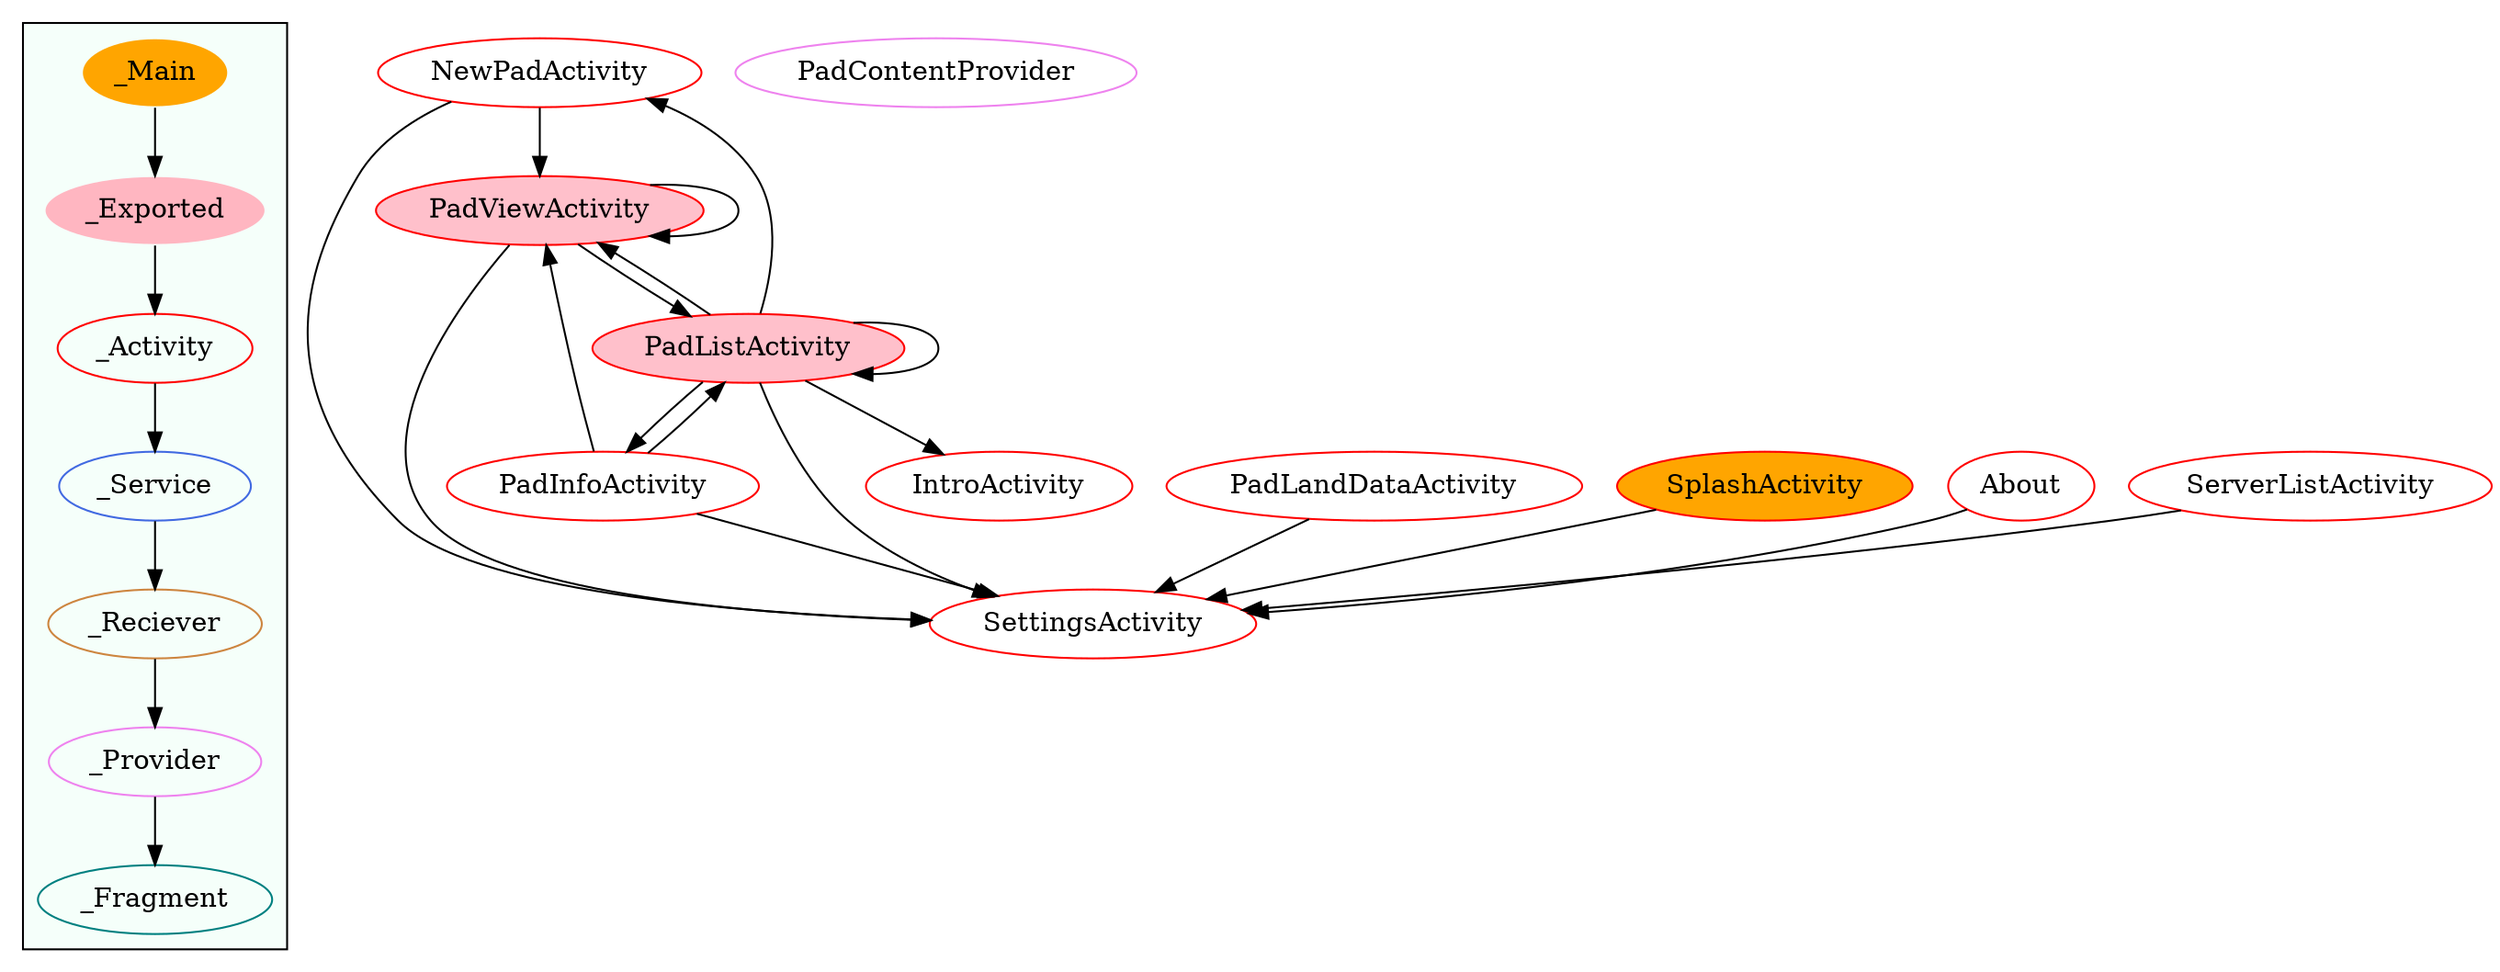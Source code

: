 digraph G {
subgraph cluster_legend{ 
bgcolor=mintcream;
_Activity[color = red];
_Service[color = royalblue];
_Provider[color = violet];
_Reciever[color = peru];
_Fragment[color = teal];
_Main[style=filled, fillcolor=orange, color = mintcream];
_Exported[style=filled, fillcolor=lightpink, color = mintcream];
_Main -> _Exported -> _Activity -> _Service -> _Reciever -> _Provider -> _Fragment; 
}
NewPadActivity[color = red];
PadLandDataActivity[color = red];
SplashActivity[style=filled, fillcolor=orange, color = red];
SettingsActivity[color = red];
PadViewActivity[style=filled, fillcolor=pink, color = red];
PadInfoActivity[color = red];
IntroActivity[color = red];
PadListActivity[style=filled, fillcolor=pink, color = red];
About[color = red];
ServerListActivity[color = red];
PadContentProvider[color = violet];
NewPadActivity->SettingsActivity;
NewPadActivity->PadViewActivity;
PadLandDataActivity->SettingsActivity;
SplashActivity->SettingsActivity;
PadViewActivity->PadListActivity;
PadViewActivity->SettingsActivity;
PadViewActivity->PadViewActivity;
PadInfoActivity->PadListActivity;
PadInfoActivity->SettingsActivity;
PadInfoActivity->PadViewActivity;
PadListActivity->PadListActivity;
PadListActivity->SettingsActivity;
PadListActivity->NewPadActivity;
PadListActivity->PadViewActivity;
PadListActivity->PadInfoActivity;
PadListActivity->IntroActivity;
About->SettingsActivity;
ServerListActivity->SettingsActivity;
}

